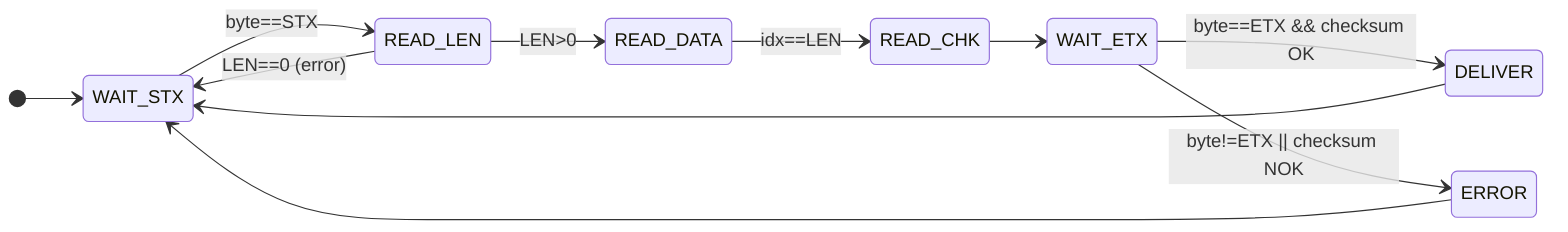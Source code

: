 stateDiagram-v2
    direction LR
    [*] --> WAIT_STX
    WAIT_STX --> READ_LEN: byte==STX
    READ_LEN --> WAIT_STX: LEN==0 (error)
    READ_LEN --> READ_DATA: LEN>0
    READ_DATA --> READ_CHK: idx==LEN
    READ_CHK --> WAIT_ETX
    WAIT_ETX --> DELIVER: byte==ETX && checksum OK
    WAIT_ETX --> ERROR: byte!=ETX || checksum NOK
    ERROR --> WAIT_STX
    DELIVER --> WAIT_STX